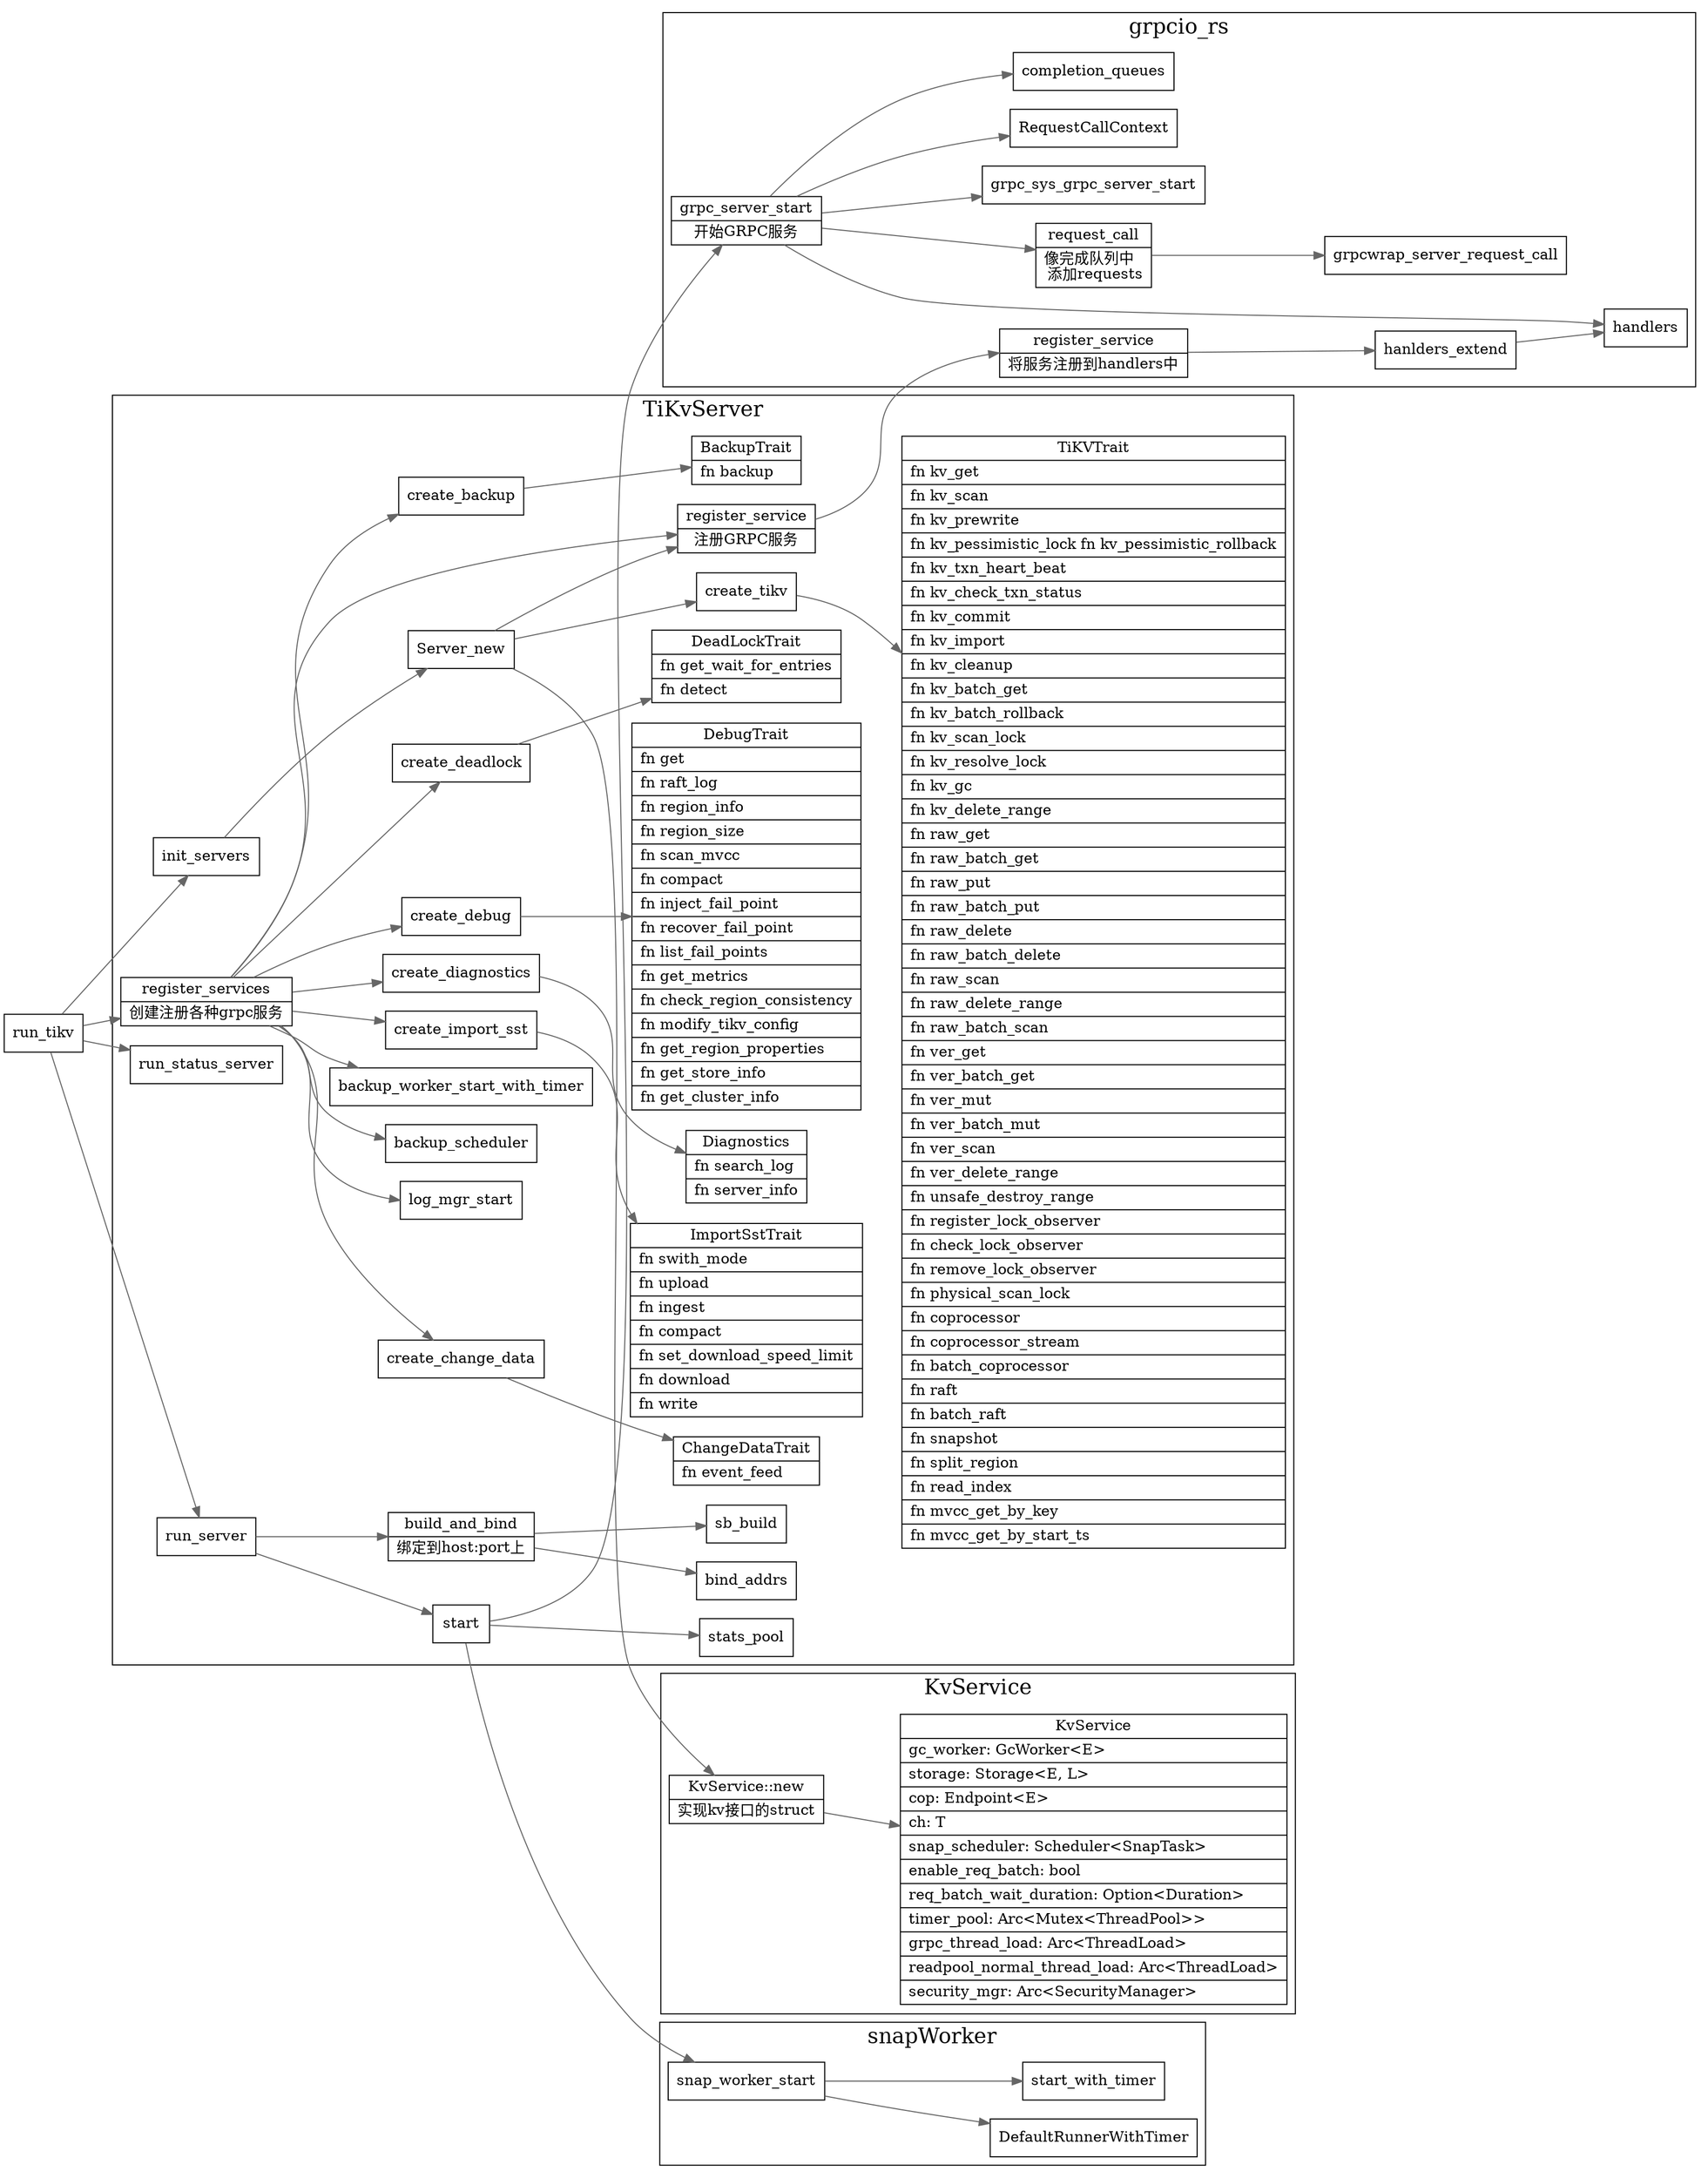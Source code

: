 digraph startmain {
  node[shape=box];
  edge[color=gray40];
  newrank=true;
  rankdir=LR;

  subgraph cluster_grpcio_rs {
    graph[label="grpcio_rs";fontsize=20;];
    completion_queues;
    builder_register_service -> hanlders_extend -> handlers;
    builder_register_service[
      shape="record";
      label="{{
        register_service|
        将服务注册到handlers中
      }}";
    ];
    grpc_server_start[
      shape="record";
      label="{{
        start|
        开始grpc服务
      }}";
    ];
    request_call[
      shape="record";
      label="{{
        request_call|
        像完成队列中\l 
        添加requests\l
      }}";
    ];
    grpc_server_start -> {
      grpc_sys_grpc_server_start;
      request_call;
      handlers;
      grpc_sys_grpc_server_start;
      completion_queues;
      request_call;
      RequestCallContext;
    }
    request_call -> grpcwrap_server_request_call;
  }
  subgraph cluster_snapWorker {
    graph[label="snapWorker";fontsize=20;];
    snap_worker_start -> {
      DefaultRunnerWithTimer;
      start_with_timer;
    };
  }
  subgraph cluster_KvService {
    graph[label="KvService";fontsize=20;];
    KvService_new[
      shape="record";
      label="{{
        KvService::new|
        实现kv接口的struct
      }}";
    ];
    KvService_new -> KvService;
    KvService[
      shape="record";
      label="{{
        KvService|
          gc_worker: GcWorker\<E\>\l|
          storage: Storage\<E, L\>\l|
          cop: Endpoint\<E\>\l|
          ch: T\l|
          snap_scheduler: Scheduler\<SnapTask\>\l|
          enable_req_batch: bool\l|
          req_batch_wait_duration: Option\<Duration\>\l|
          timer_pool: Arc\<Mutex\<ThreadPool\>\>\l|
          grpc_thread_load: Arc\<ThreadLoad\>\l|
          readpool_normal_thread_load: Arc\<ThreadLoad\>\l|
          security_mgr: Arc\<SecurityManager\>\l
      }}"
    ];
    
  }

  subgraph cluster_TiKvServer{
    graph[label="TiKvServer";fontsize=20;];
    grpc_server_start[
      shape="record";
      label="{{
        grpc_server_start|
        开始GRPC服务
      }}";
    ];

    build_and_bind -> {
      sb_build;
      bind_addrs;
    };
    init_servers -> {
      Server_new;
    }
    Server_new -> {
      KvService_new;
      register_service;
      create_tikv;
    }
    register_service[
      shape="record";
      label="{{
        register_service|
        注册GRPC服务
      }}";
    ];
    register_services[
      shape="record";
      label="{{
        register_services|
        创建注册各种grpc服务
      }}";
    ];
    register_services -> {
      register_service;
      create_import_sst;
      create_debug;
      create_diagnostics;
      create_deadlock;
      create_backup;
      create_change_data;
      log_mgr_start;
      backup_scheduler;
      backup_worker_start_with_timer;
    }
    register_service -> builder_register_service;
    create_import_sst -> ImportSstTrait;
    create_diagnostics -> DiagnosticsTrait;
    create_deadlock -> DeadLockTrait;
    create_backup -> BackupTrait;
    create_change_data -> ChangeDataTrait;
    create_tikv -> TiKVTrait;
    create_debug -> DebugTrait;

    TiKVTrait[
      shape="record";
      label="{{
        TiKVTrait|
      fn kv_get\l|
      fn kv_scan\l|
      fn kv_prewrite\l|
      fn kv_pessimistic_lock
      fn kv_pessimistic_rollback\l|
      fn kv_txn_heart_beat\l|
      fn kv_check_txn_status\l|
      fn kv_commit\l|
      fn kv_import\l|
      fn kv_cleanup\l|
      fn kv_batch_get\l|
      fn kv_batch_rollback\l|
      fn kv_scan_lock\l|
      fn kv_resolve_lock\l|
      fn kv_gc\l|
      fn kv_delete_range\l|
      fn raw_get\l|
      fn raw_batch_get\l|
      fn raw_put\l|
      fn raw_batch_put\l|
      fn raw_delete\l|
      fn raw_batch_delete\l|
      fn raw_scan\l|
      fn raw_delete_range\l|
      fn raw_batch_scan\l|
      fn ver_get\l|
      fn ver_batch_get\l|
      fn ver_mut\l|
      fn ver_batch_mut\l|
      fn ver_scan\l|
      fn ver_delete_range\l|
      fn unsafe_destroy_range\l|
      fn register_lock_observer\l|
      fn check_lock_observer\l|
      fn remove_lock_observer\l|
      fn physical_scan_lock\l|
      fn coprocessor\l|
      fn coprocessor_stream\l|
      fn batch_coprocessor\l|
      fn raft\l|
      fn batch_raft\l|
      fn snapshot\l|
      fn split_region\l|
      fn read_index\l|
      fn mvcc_get_by_key\l|
      fn mvcc_get_by_start_ts\l
      }}";
    ];

    ImportSstTrait[
      shape="record";
      label="{{
        ImportSstTrait|
        fn swith_mode\l|
        fn upload\l|
        fn ingest\l|
        fn compact\l|
        fn set_download_speed_limit\l|
        fn download\l|
        fn write\l
      }}";
    ];

    DebugTrait[
      shape="record";
      label="{{
        DebugTrait|
        fn get\l|
        fn raft_log\l|
        fn region_info\l|
        fn region_size\l|
        fn scan_mvcc\l|
        fn compact\l|
        fn inject_fail_point\l|
        fn recover_fail_point\l|
        fn list_fail_points\l|
        fn get_metrics\l|
        fn check_region_consistency\l|
        fn modify_tikv_config\l|
        fn get_region_properties\l|
        fn get_store_info\l|
        fn get_cluster_info\l
      }}";
    ];
    DiagnosticsTrait[
      shape="record";
      label="{{
        Diagnostics|
        fn search_log\l|
        fn server_info\l
      }}";
    ];
    DeadLockTrait[
      shape="record";
      label="{{
        DeadLockTrait|
        fn get_wait_for_entries\l|
        fn detect\l
      }}";
    ];
    BackupTrait[
      shape="record";
      label="{{
        BackupTrait|
        fn backup\l
      }}";
    ];
    ChangeDataTrait[
      shape="record";
      label="{{
        ChangeDataTrait|
        fn event_feed\l
      }}";
    ];
    run_status_server;
    run_server -> {
      server_start;
      build_and_bind;
    }
    server_start[
      shape="record";
      label="{{
        start
      }}";
    ];
    build_and_bind[
      shape="record";
      label="{{
        build_and_bind|
        绑定到host:port上\l
      }}";
    ];
    server_start -> {
      grpc_server_start;
      stats_pool;
      grpc_server_start;
      snap_worker_start;
    }
  }

  run_tikv -> {
    run_server;
    run_status_server;
    register_services;
    init_servers;
  }
}
